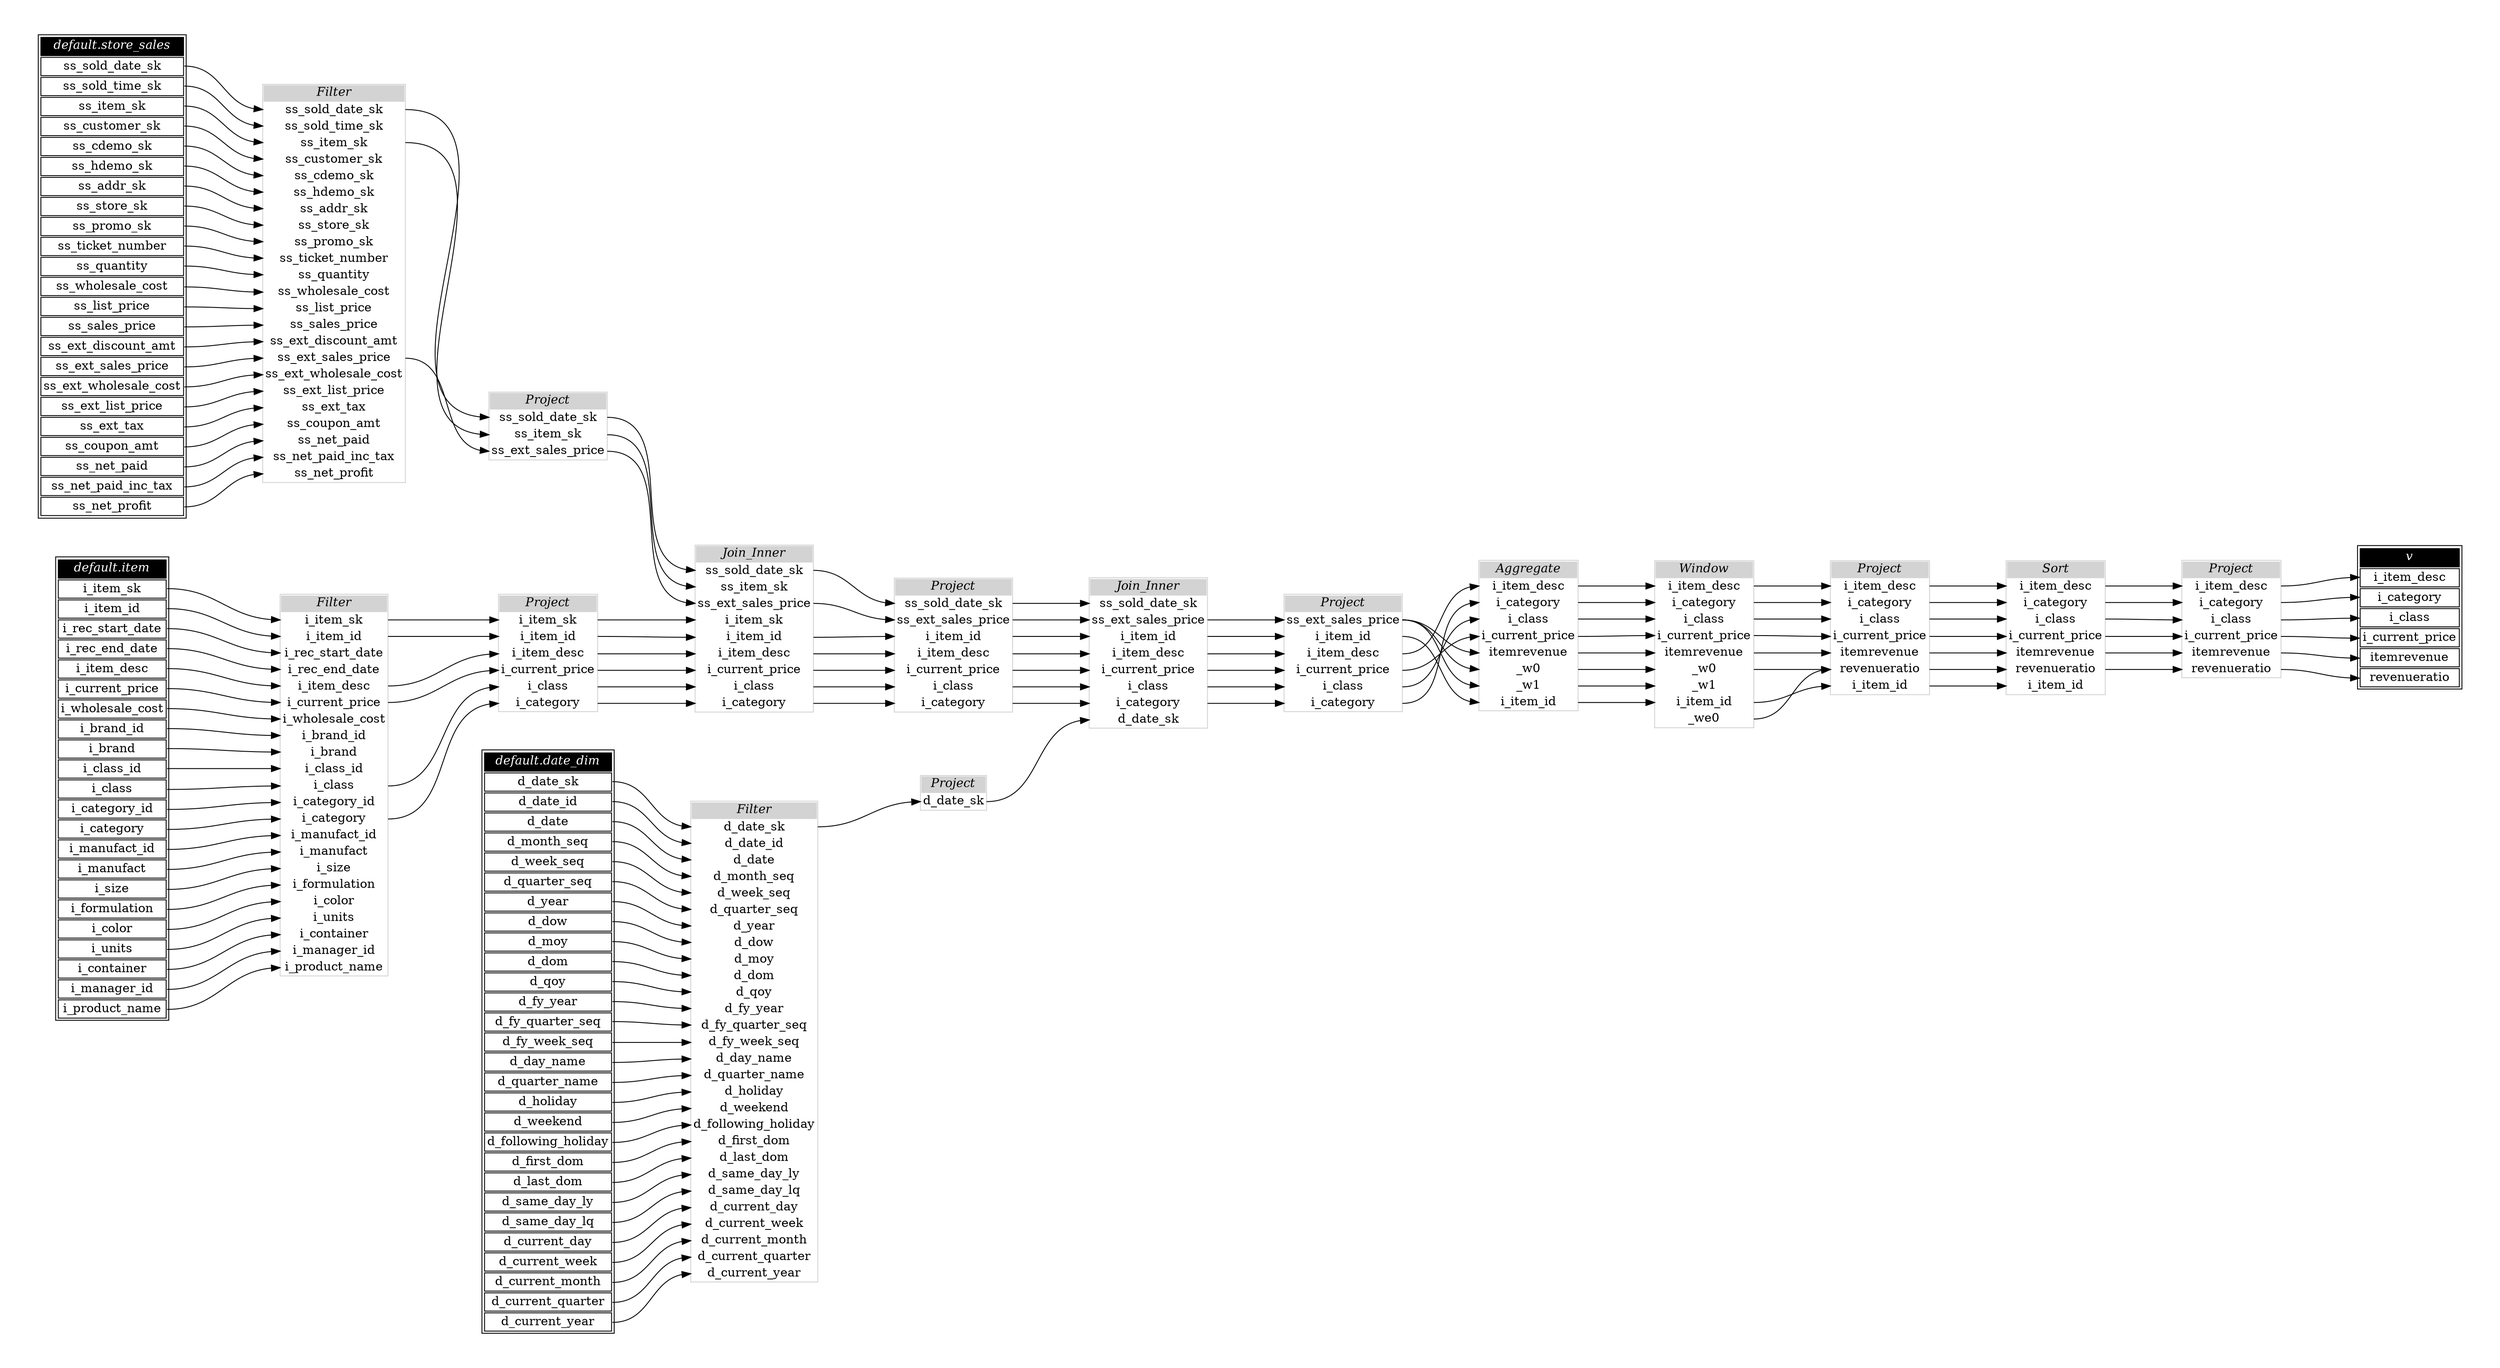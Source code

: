 // Automatically generated by TPCDSFlowTestSuite


digraph {
  graph [pad="0.5" nodesep="0.5" ranksep="1" fontname="Helvetica" rankdir=LR];
  node [shape=plaintext]

  
"Aggregate_cea7d76" [label=<
<table color="lightgray" border="1" cellborder="0" cellspacing="0">
  <tr><td bgcolor="lightgray" port="nodeName"><i>Aggregate</i></td></tr>
  <tr><td port="0">i_item_desc</td></tr>
<tr><td port="1">i_category</td></tr>
<tr><td port="2">i_class</td></tr>
<tr><td port="3">i_current_price</td></tr>
<tr><td port="4">itemrevenue</td></tr>
<tr><td port="5">_w0</td></tr>
<tr><td port="6">_w1</td></tr>
<tr><td port="7">i_item_id</td></tr>
</table>>];
     

"Filter_71d0982" [label=<
<table color="lightgray" border="1" cellborder="0" cellspacing="0">
  <tr><td bgcolor="lightgray" port="nodeName"><i>Filter</i></td></tr>
  <tr><td port="0">ss_sold_date_sk</td></tr>
<tr><td port="1">ss_sold_time_sk</td></tr>
<tr><td port="2">ss_item_sk</td></tr>
<tr><td port="3">ss_customer_sk</td></tr>
<tr><td port="4">ss_cdemo_sk</td></tr>
<tr><td port="5">ss_hdemo_sk</td></tr>
<tr><td port="6">ss_addr_sk</td></tr>
<tr><td port="7">ss_store_sk</td></tr>
<tr><td port="8">ss_promo_sk</td></tr>
<tr><td port="9">ss_ticket_number</td></tr>
<tr><td port="10">ss_quantity</td></tr>
<tr><td port="11">ss_wholesale_cost</td></tr>
<tr><td port="12">ss_list_price</td></tr>
<tr><td port="13">ss_sales_price</td></tr>
<tr><td port="14">ss_ext_discount_amt</td></tr>
<tr><td port="15">ss_ext_sales_price</td></tr>
<tr><td port="16">ss_ext_wholesale_cost</td></tr>
<tr><td port="17">ss_ext_list_price</td></tr>
<tr><td port="18">ss_ext_tax</td></tr>
<tr><td port="19">ss_coupon_amt</td></tr>
<tr><td port="20">ss_net_paid</td></tr>
<tr><td port="21">ss_net_paid_inc_tax</td></tr>
<tr><td port="22">ss_net_profit</td></tr>
</table>>];
     

"Filter_a67077f" [label=<
<table color="lightgray" border="1" cellborder="0" cellspacing="0">
  <tr><td bgcolor="lightgray" port="nodeName"><i>Filter</i></td></tr>
  <tr><td port="0">i_item_sk</td></tr>
<tr><td port="1">i_item_id</td></tr>
<tr><td port="2">i_rec_start_date</td></tr>
<tr><td port="3">i_rec_end_date</td></tr>
<tr><td port="4">i_item_desc</td></tr>
<tr><td port="5">i_current_price</td></tr>
<tr><td port="6">i_wholesale_cost</td></tr>
<tr><td port="7">i_brand_id</td></tr>
<tr><td port="8">i_brand</td></tr>
<tr><td port="9">i_class_id</td></tr>
<tr><td port="10">i_class</td></tr>
<tr><td port="11">i_category_id</td></tr>
<tr><td port="12">i_category</td></tr>
<tr><td port="13">i_manufact_id</td></tr>
<tr><td port="14">i_manufact</td></tr>
<tr><td port="15">i_size</td></tr>
<tr><td port="16">i_formulation</td></tr>
<tr><td port="17">i_color</td></tr>
<tr><td port="18">i_units</td></tr>
<tr><td port="19">i_container</td></tr>
<tr><td port="20">i_manager_id</td></tr>
<tr><td port="21">i_product_name</td></tr>
</table>>];
     

"Filter_c8908d5" [label=<
<table color="lightgray" border="1" cellborder="0" cellspacing="0">
  <tr><td bgcolor="lightgray" port="nodeName"><i>Filter</i></td></tr>
  <tr><td port="0">d_date_sk</td></tr>
<tr><td port="1">d_date_id</td></tr>
<tr><td port="2">d_date</td></tr>
<tr><td port="3">d_month_seq</td></tr>
<tr><td port="4">d_week_seq</td></tr>
<tr><td port="5">d_quarter_seq</td></tr>
<tr><td port="6">d_year</td></tr>
<tr><td port="7">d_dow</td></tr>
<tr><td port="8">d_moy</td></tr>
<tr><td port="9">d_dom</td></tr>
<tr><td port="10">d_qoy</td></tr>
<tr><td port="11">d_fy_year</td></tr>
<tr><td port="12">d_fy_quarter_seq</td></tr>
<tr><td port="13">d_fy_week_seq</td></tr>
<tr><td port="14">d_day_name</td></tr>
<tr><td port="15">d_quarter_name</td></tr>
<tr><td port="16">d_holiday</td></tr>
<tr><td port="17">d_weekend</td></tr>
<tr><td port="18">d_following_holiday</td></tr>
<tr><td port="19">d_first_dom</td></tr>
<tr><td port="20">d_last_dom</td></tr>
<tr><td port="21">d_same_day_ly</td></tr>
<tr><td port="22">d_same_day_lq</td></tr>
<tr><td port="23">d_current_day</td></tr>
<tr><td port="24">d_current_week</td></tr>
<tr><td port="25">d_current_month</td></tr>
<tr><td port="26">d_current_quarter</td></tr>
<tr><td port="27">d_current_year</td></tr>
</table>>];
     

"Join_Inner_2e79e6e" [label=<
<table color="lightgray" border="1" cellborder="0" cellspacing="0">
  <tr><td bgcolor="lightgray" port="nodeName"><i>Join_Inner</i></td></tr>
  <tr><td port="0">ss_sold_date_sk</td></tr>
<tr><td port="1">ss_item_sk</td></tr>
<tr><td port="2">ss_ext_sales_price</td></tr>
<tr><td port="3">i_item_sk</td></tr>
<tr><td port="4">i_item_id</td></tr>
<tr><td port="5">i_item_desc</td></tr>
<tr><td port="6">i_current_price</td></tr>
<tr><td port="7">i_class</td></tr>
<tr><td port="8">i_category</td></tr>
</table>>];
     

"Join_Inner_9a09753" [label=<
<table color="lightgray" border="1" cellborder="0" cellspacing="0">
  <tr><td bgcolor="lightgray" port="nodeName"><i>Join_Inner</i></td></tr>
  <tr><td port="0">ss_sold_date_sk</td></tr>
<tr><td port="1">ss_ext_sales_price</td></tr>
<tr><td port="2">i_item_id</td></tr>
<tr><td port="3">i_item_desc</td></tr>
<tr><td port="4">i_current_price</td></tr>
<tr><td port="5">i_class</td></tr>
<tr><td port="6">i_category</td></tr>
<tr><td port="7">d_date_sk</td></tr>
</table>>];
     

"Project_0657452" [label=<
<table color="lightgray" border="1" cellborder="0" cellspacing="0">
  <tr><td bgcolor="lightgray" port="nodeName"><i>Project</i></td></tr>
  <tr><td port="0">ss_sold_date_sk</td></tr>
<tr><td port="1">ss_ext_sales_price</td></tr>
<tr><td port="2">i_item_id</td></tr>
<tr><td port="3">i_item_desc</td></tr>
<tr><td port="4">i_current_price</td></tr>
<tr><td port="5">i_class</td></tr>
<tr><td port="6">i_category</td></tr>
</table>>];
     

"Project_182dc96" [label=<
<table color="lightgray" border="1" cellborder="0" cellspacing="0">
  <tr><td bgcolor="lightgray" port="nodeName"><i>Project</i></td></tr>
  <tr><td port="0">i_item_desc</td></tr>
<tr><td port="1">i_category</td></tr>
<tr><td port="2">i_class</td></tr>
<tr><td port="3">i_current_price</td></tr>
<tr><td port="4">itemrevenue</td></tr>
<tr><td port="5">revenueratio</td></tr>
<tr><td port="6">i_item_id</td></tr>
</table>>];
     

"Project_3a971bf" [label=<
<table color="lightgray" border="1" cellborder="0" cellspacing="0">
  <tr><td bgcolor="lightgray" port="nodeName"><i>Project</i></td></tr>
  <tr><td port="0">ss_sold_date_sk</td></tr>
<tr><td port="1">ss_item_sk</td></tr>
<tr><td port="2">ss_ext_sales_price</td></tr>
</table>>];
     

"Project_67962bd" [label=<
<table color="lightgray" border="1" cellborder="0" cellspacing="0">
  <tr><td bgcolor="lightgray" port="nodeName"><i>Project</i></td></tr>
  <tr><td port="0">i_item_desc</td></tr>
<tr><td port="1">i_category</td></tr>
<tr><td port="2">i_class</td></tr>
<tr><td port="3">i_current_price</td></tr>
<tr><td port="4">itemrevenue</td></tr>
<tr><td port="5">revenueratio</td></tr>
</table>>];
     

"Project_aa28742" [label=<
<table color="lightgray" border="1" cellborder="0" cellspacing="0">
  <tr><td bgcolor="lightgray" port="nodeName"><i>Project</i></td></tr>
  <tr><td port="0">i_item_sk</td></tr>
<tr><td port="1">i_item_id</td></tr>
<tr><td port="2">i_item_desc</td></tr>
<tr><td port="3">i_current_price</td></tr>
<tr><td port="4">i_class</td></tr>
<tr><td port="5">i_category</td></tr>
</table>>];
     

"Project_b2608ea" [label=<
<table color="lightgray" border="1" cellborder="0" cellspacing="0">
  <tr><td bgcolor="lightgray" port="nodeName"><i>Project</i></td></tr>
  <tr><td port="0">d_date_sk</td></tr>
</table>>];
     

"Project_bc514a7" [label=<
<table color="lightgray" border="1" cellborder="0" cellspacing="0">
  <tr><td bgcolor="lightgray" port="nodeName"><i>Project</i></td></tr>
  <tr><td port="0">ss_ext_sales_price</td></tr>
<tr><td port="1">i_item_id</td></tr>
<tr><td port="2">i_item_desc</td></tr>
<tr><td port="3">i_current_price</td></tr>
<tr><td port="4">i_class</td></tr>
<tr><td port="5">i_category</td></tr>
</table>>];
     

"Sort_083b9f9" [label=<
<table color="lightgray" border="1" cellborder="0" cellspacing="0">
  <tr><td bgcolor="lightgray" port="nodeName"><i>Sort</i></td></tr>
  <tr><td port="0">i_item_desc</td></tr>
<tr><td port="1">i_category</td></tr>
<tr><td port="2">i_class</td></tr>
<tr><td port="3">i_current_price</td></tr>
<tr><td port="4">itemrevenue</td></tr>
<tr><td port="5">revenueratio</td></tr>
<tr><td port="6">i_item_id</td></tr>
</table>>];
     

"Window_72cf47e" [label=<
<table color="lightgray" border="1" cellborder="0" cellspacing="0">
  <tr><td bgcolor="lightgray" port="nodeName"><i>Window</i></td></tr>
  <tr><td port="0">i_item_desc</td></tr>
<tr><td port="1">i_category</td></tr>
<tr><td port="2">i_class</td></tr>
<tr><td port="3">i_current_price</td></tr>
<tr><td port="4">itemrevenue</td></tr>
<tr><td port="5">_w0</td></tr>
<tr><td port="6">_w1</td></tr>
<tr><td port="7">i_item_id</td></tr>
<tr><td port="8">_we0</td></tr>
</table>>];
     

"default.date_dim" [color="black" label=<
<table>
  <tr><td bgcolor="black" port="nodeName"><i><font color="white">default.date_dim</font></i></td></tr>
  <tr><td port="0">d_date_sk</td></tr>
<tr><td port="1">d_date_id</td></tr>
<tr><td port="2">d_date</td></tr>
<tr><td port="3">d_month_seq</td></tr>
<tr><td port="4">d_week_seq</td></tr>
<tr><td port="5">d_quarter_seq</td></tr>
<tr><td port="6">d_year</td></tr>
<tr><td port="7">d_dow</td></tr>
<tr><td port="8">d_moy</td></tr>
<tr><td port="9">d_dom</td></tr>
<tr><td port="10">d_qoy</td></tr>
<tr><td port="11">d_fy_year</td></tr>
<tr><td port="12">d_fy_quarter_seq</td></tr>
<tr><td port="13">d_fy_week_seq</td></tr>
<tr><td port="14">d_day_name</td></tr>
<tr><td port="15">d_quarter_name</td></tr>
<tr><td port="16">d_holiday</td></tr>
<tr><td port="17">d_weekend</td></tr>
<tr><td port="18">d_following_holiday</td></tr>
<tr><td port="19">d_first_dom</td></tr>
<tr><td port="20">d_last_dom</td></tr>
<tr><td port="21">d_same_day_ly</td></tr>
<tr><td port="22">d_same_day_lq</td></tr>
<tr><td port="23">d_current_day</td></tr>
<tr><td port="24">d_current_week</td></tr>
<tr><td port="25">d_current_month</td></tr>
<tr><td port="26">d_current_quarter</td></tr>
<tr><td port="27">d_current_year</td></tr>
</table>>];
     

"default.item" [color="black" label=<
<table>
  <tr><td bgcolor="black" port="nodeName"><i><font color="white">default.item</font></i></td></tr>
  <tr><td port="0">i_item_sk</td></tr>
<tr><td port="1">i_item_id</td></tr>
<tr><td port="2">i_rec_start_date</td></tr>
<tr><td port="3">i_rec_end_date</td></tr>
<tr><td port="4">i_item_desc</td></tr>
<tr><td port="5">i_current_price</td></tr>
<tr><td port="6">i_wholesale_cost</td></tr>
<tr><td port="7">i_brand_id</td></tr>
<tr><td port="8">i_brand</td></tr>
<tr><td port="9">i_class_id</td></tr>
<tr><td port="10">i_class</td></tr>
<tr><td port="11">i_category_id</td></tr>
<tr><td port="12">i_category</td></tr>
<tr><td port="13">i_manufact_id</td></tr>
<tr><td port="14">i_manufact</td></tr>
<tr><td port="15">i_size</td></tr>
<tr><td port="16">i_formulation</td></tr>
<tr><td port="17">i_color</td></tr>
<tr><td port="18">i_units</td></tr>
<tr><td port="19">i_container</td></tr>
<tr><td port="20">i_manager_id</td></tr>
<tr><td port="21">i_product_name</td></tr>
</table>>];
     

"default.store_sales" [color="black" label=<
<table>
  <tr><td bgcolor="black" port="nodeName"><i><font color="white">default.store_sales</font></i></td></tr>
  <tr><td port="0">ss_sold_date_sk</td></tr>
<tr><td port="1">ss_sold_time_sk</td></tr>
<tr><td port="2">ss_item_sk</td></tr>
<tr><td port="3">ss_customer_sk</td></tr>
<tr><td port="4">ss_cdemo_sk</td></tr>
<tr><td port="5">ss_hdemo_sk</td></tr>
<tr><td port="6">ss_addr_sk</td></tr>
<tr><td port="7">ss_store_sk</td></tr>
<tr><td port="8">ss_promo_sk</td></tr>
<tr><td port="9">ss_ticket_number</td></tr>
<tr><td port="10">ss_quantity</td></tr>
<tr><td port="11">ss_wholesale_cost</td></tr>
<tr><td port="12">ss_list_price</td></tr>
<tr><td port="13">ss_sales_price</td></tr>
<tr><td port="14">ss_ext_discount_amt</td></tr>
<tr><td port="15">ss_ext_sales_price</td></tr>
<tr><td port="16">ss_ext_wholesale_cost</td></tr>
<tr><td port="17">ss_ext_list_price</td></tr>
<tr><td port="18">ss_ext_tax</td></tr>
<tr><td port="19">ss_coupon_amt</td></tr>
<tr><td port="20">ss_net_paid</td></tr>
<tr><td port="21">ss_net_paid_inc_tax</td></tr>
<tr><td port="22">ss_net_profit</td></tr>
</table>>];
     

"v" [color="black" label=<
<table>
  <tr><td bgcolor="black" port="nodeName"><i><font color="white">v</font></i></td></tr>
  <tr><td port="0">i_item_desc</td></tr>
<tr><td port="1">i_category</td></tr>
<tr><td port="2">i_class</td></tr>
<tr><td port="3">i_current_price</td></tr>
<tr><td port="4">itemrevenue</td></tr>
<tr><td port="5">revenueratio</td></tr>
</table>>];
     
  "Aggregate_cea7d76":0 -> "Window_72cf47e":0;
"Aggregate_cea7d76":1 -> "Window_72cf47e":1;
"Aggregate_cea7d76":2 -> "Window_72cf47e":2;
"Aggregate_cea7d76":3 -> "Window_72cf47e":3;
"Aggregate_cea7d76":4 -> "Window_72cf47e":4;
"Aggregate_cea7d76":5 -> "Window_72cf47e":5;
"Aggregate_cea7d76":6 -> "Window_72cf47e":6;
"Aggregate_cea7d76":7 -> "Window_72cf47e":7;
"Filter_71d0982":0 -> "Project_3a971bf":0;
"Filter_71d0982":15 -> "Project_3a971bf":2;
"Filter_71d0982":2 -> "Project_3a971bf":1;
"Filter_a67077f":0 -> "Project_aa28742":0;
"Filter_a67077f":1 -> "Project_aa28742":1;
"Filter_a67077f":10 -> "Project_aa28742":4;
"Filter_a67077f":12 -> "Project_aa28742":5;
"Filter_a67077f":4 -> "Project_aa28742":2;
"Filter_a67077f":5 -> "Project_aa28742":3;
"Filter_c8908d5":0 -> "Project_b2608ea":0;
"Join_Inner_2e79e6e":0 -> "Project_0657452":0;
"Join_Inner_2e79e6e":2 -> "Project_0657452":1;
"Join_Inner_2e79e6e":4 -> "Project_0657452":2;
"Join_Inner_2e79e6e":5 -> "Project_0657452":3;
"Join_Inner_2e79e6e":6 -> "Project_0657452":4;
"Join_Inner_2e79e6e":7 -> "Project_0657452":5;
"Join_Inner_2e79e6e":8 -> "Project_0657452":6;
"Join_Inner_9a09753":1 -> "Project_bc514a7":0;
"Join_Inner_9a09753":2 -> "Project_bc514a7":1;
"Join_Inner_9a09753":3 -> "Project_bc514a7":2;
"Join_Inner_9a09753":4 -> "Project_bc514a7":3;
"Join_Inner_9a09753":5 -> "Project_bc514a7":4;
"Join_Inner_9a09753":6 -> "Project_bc514a7":5;
"Project_0657452":0 -> "Join_Inner_9a09753":0;
"Project_0657452":1 -> "Join_Inner_9a09753":1;
"Project_0657452":2 -> "Join_Inner_9a09753":2;
"Project_0657452":3 -> "Join_Inner_9a09753":3;
"Project_0657452":4 -> "Join_Inner_9a09753":4;
"Project_0657452":5 -> "Join_Inner_9a09753":5;
"Project_0657452":6 -> "Join_Inner_9a09753":6;
"Project_182dc96":0 -> "Sort_083b9f9":0;
"Project_182dc96":1 -> "Sort_083b9f9":1;
"Project_182dc96":2 -> "Sort_083b9f9":2;
"Project_182dc96":3 -> "Sort_083b9f9":3;
"Project_182dc96":4 -> "Sort_083b9f9":4;
"Project_182dc96":5 -> "Sort_083b9f9":5;
"Project_182dc96":6 -> "Sort_083b9f9":6;
"Project_3a971bf":0 -> "Join_Inner_2e79e6e":0;
"Project_3a971bf":1 -> "Join_Inner_2e79e6e":1;
"Project_3a971bf":2 -> "Join_Inner_2e79e6e":2;
"Project_67962bd":0 -> "v":0;
"Project_67962bd":1 -> "v":1;
"Project_67962bd":2 -> "v":2;
"Project_67962bd":3 -> "v":3;
"Project_67962bd":4 -> "v":4;
"Project_67962bd":5 -> "v":5;
"Project_aa28742":0 -> "Join_Inner_2e79e6e":3;
"Project_aa28742":1 -> "Join_Inner_2e79e6e":4;
"Project_aa28742":2 -> "Join_Inner_2e79e6e":5;
"Project_aa28742":3 -> "Join_Inner_2e79e6e":6;
"Project_aa28742":4 -> "Join_Inner_2e79e6e":7;
"Project_aa28742":5 -> "Join_Inner_2e79e6e":8;
"Project_b2608ea":0 -> "Join_Inner_9a09753":7;
"Project_bc514a7":0 -> "Aggregate_cea7d76":4;
"Project_bc514a7":0 -> "Aggregate_cea7d76":5;
"Project_bc514a7":0 -> "Aggregate_cea7d76":6;
"Project_bc514a7":1 -> "Aggregate_cea7d76":7;
"Project_bc514a7":2 -> "Aggregate_cea7d76":0;
"Project_bc514a7":3 -> "Aggregate_cea7d76":3;
"Project_bc514a7":4 -> "Aggregate_cea7d76":2;
"Project_bc514a7":5 -> "Aggregate_cea7d76":1;
"Sort_083b9f9":0 -> "Project_67962bd":0;
"Sort_083b9f9":1 -> "Project_67962bd":1;
"Sort_083b9f9":2 -> "Project_67962bd":2;
"Sort_083b9f9":3 -> "Project_67962bd":3;
"Sort_083b9f9":4 -> "Project_67962bd":4;
"Sort_083b9f9":5 -> "Project_67962bd":5;
"Window_72cf47e":0 -> "Project_182dc96":0;
"Window_72cf47e":1 -> "Project_182dc96":1;
"Window_72cf47e":2 -> "Project_182dc96":2;
"Window_72cf47e":3 -> "Project_182dc96":3;
"Window_72cf47e":4 -> "Project_182dc96":4;
"Window_72cf47e":5 -> "Project_182dc96":5;
"Window_72cf47e":7 -> "Project_182dc96":6;
"Window_72cf47e":8 -> "Project_182dc96":5;
"default.date_dim":0 -> "Filter_c8908d5":0;
"default.date_dim":1 -> "Filter_c8908d5":1;
"default.date_dim":10 -> "Filter_c8908d5":10;
"default.date_dim":11 -> "Filter_c8908d5":11;
"default.date_dim":12 -> "Filter_c8908d5":12;
"default.date_dim":13 -> "Filter_c8908d5":13;
"default.date_dim":14 -> "Filter_c8908d5":14;
"default.date_dim":15 -> "Filter_c8908d5":15;
"default.date_dim":16 -> "Filter_c8908d5":16;
"default.date_dim":17 -> "Filter_c8908d5":17;
"default.date_dim":18 -> "Filter_c8908d5":18;
"default.date_dim":19 -> "Filter_c8908d5":19;
"default.date_dim":2 -> "Filter_c8908d5":2;
"default.date_dim":20 -> "Filter_c8908d5":20;
"default.date_dim":21 -> "Filter_c8908d5":21;
"default.date_dim":22 -> "Filter_c8908d5":22;
"default.date_dim":23 -> "Filter_c8908d5":23;
"default.date_dim":24 -> "Filter_c8908d5":24;
"default.date_dim":25 -> "Filter_c8908d5":25;
"default.date_dim":26 -> "Filter_c8908d5":26;
"default.date_dim":27 -> "Filter_c8908d5":27;
"default.date_dim":3 -> "Filter_c8908d5":3;
"default.date_dim":4 -> "Filter_c8908d5":4;
"default.date_dim":5 -> "Filter_c8908d5":5;
"default.date_dim":6 -> "Filter_c8908d5":6;
"default.date_dim":7 -> "Filter_c8908d5":7;
"default.date_dim":8 -> "Filter_c8908d5":8;
"default.date_dim":9 -> "Filter_c8908d5":9;
"default.item":0 -> "Filter_a67077f":0;
"default.item":1 -> "Filter_a67077f":1;
"default.item":10 -> "Filter_a67077f":10;
"default.item":11 -> "Filter_a67077f":11;
"default.item":12 -> "Filter_a67077f":12;
"default.item":13 -> "Filter_a67077f":13;
"default.item":14 -> "Filter_a67077f":14;
"default.item":15 -> "Filter_a67077f":15;
"default.item":16 -> "Filter_a67077f":16;
"default.item":17 -> "Filter_a67077f":17;
"default.item":18 -> "Filter_a67077f":18;
"default.item":19 -> "Filter_a67077f":19;
"default.item":2 -> "Filter_a67077f":2;
"default.item":20 -> "Filter_a67077f":20;
"default.item":21 -> "Filter_a67077f":21;
"default.item":3 -> "Filter_a67077f":3;
"default.item":4 -> "Filter_a67077f":4;
"default.item":5 -> "Filter_a67077f":5;
"default.item":6 -> "Filter_a67077f":6;
"default.item":7 -> "Filter_a67077f":7;
"default.item":8 -> "Filter_a67077f":8;
"default.item":9 -> "Filter_a67077f":9;
"default.store_sales":0 -> "Filter_71d0982":0;
"default.store_sales":1 -> "Filter_71d0982":1;
"default.store_sales":10 -> "Filter_71d0982":10;
"default.store_sales":11 -> "Filter_71d0982":11;
"default.store_sales":12 -> "Filter_71d0982":12;
"default.store_sales":13 -> "Filter_71d0982":13;
"default.store_sales":14 -> "Filter_71d0982":14;
"default.store_sales":15 -> "Filter_71d0982":15;
"default.store_sales":16 -> "Filter_71d0982":16;
"default.store_sales":17 -> "Filter_71d0982":17;
"default.store_sales":18 -> "Filter_71d0982":18;
"default.store_sales":19 -> "Filter_71d0982":19;
"default.store_sales":2 -> "Filter_71d0982":2;
"default.store_sales":20 -> "Filter_71d0982":20;
"default.store_sales":21 -> "Filter_71d0982":21;
"default.store_sales":22 -> "Filter_71d0982":22;
"default.store_sales":3 -> "Filter_71d0982":3;
"default.store_sales":4 -> "Filter_71d0982":4;
"default.store_sales":5 -> "Filter_71d0982":5;
"default.store_sales":6 -> "Filter_71d0982":6;
"default.store_sales":7 -> "Filter_71d0982":7;
"default.store_sales":8 -> "Filter_71d0982":8;
"default.store_sales":9 -> "Filter_71d0982":9;
}
       